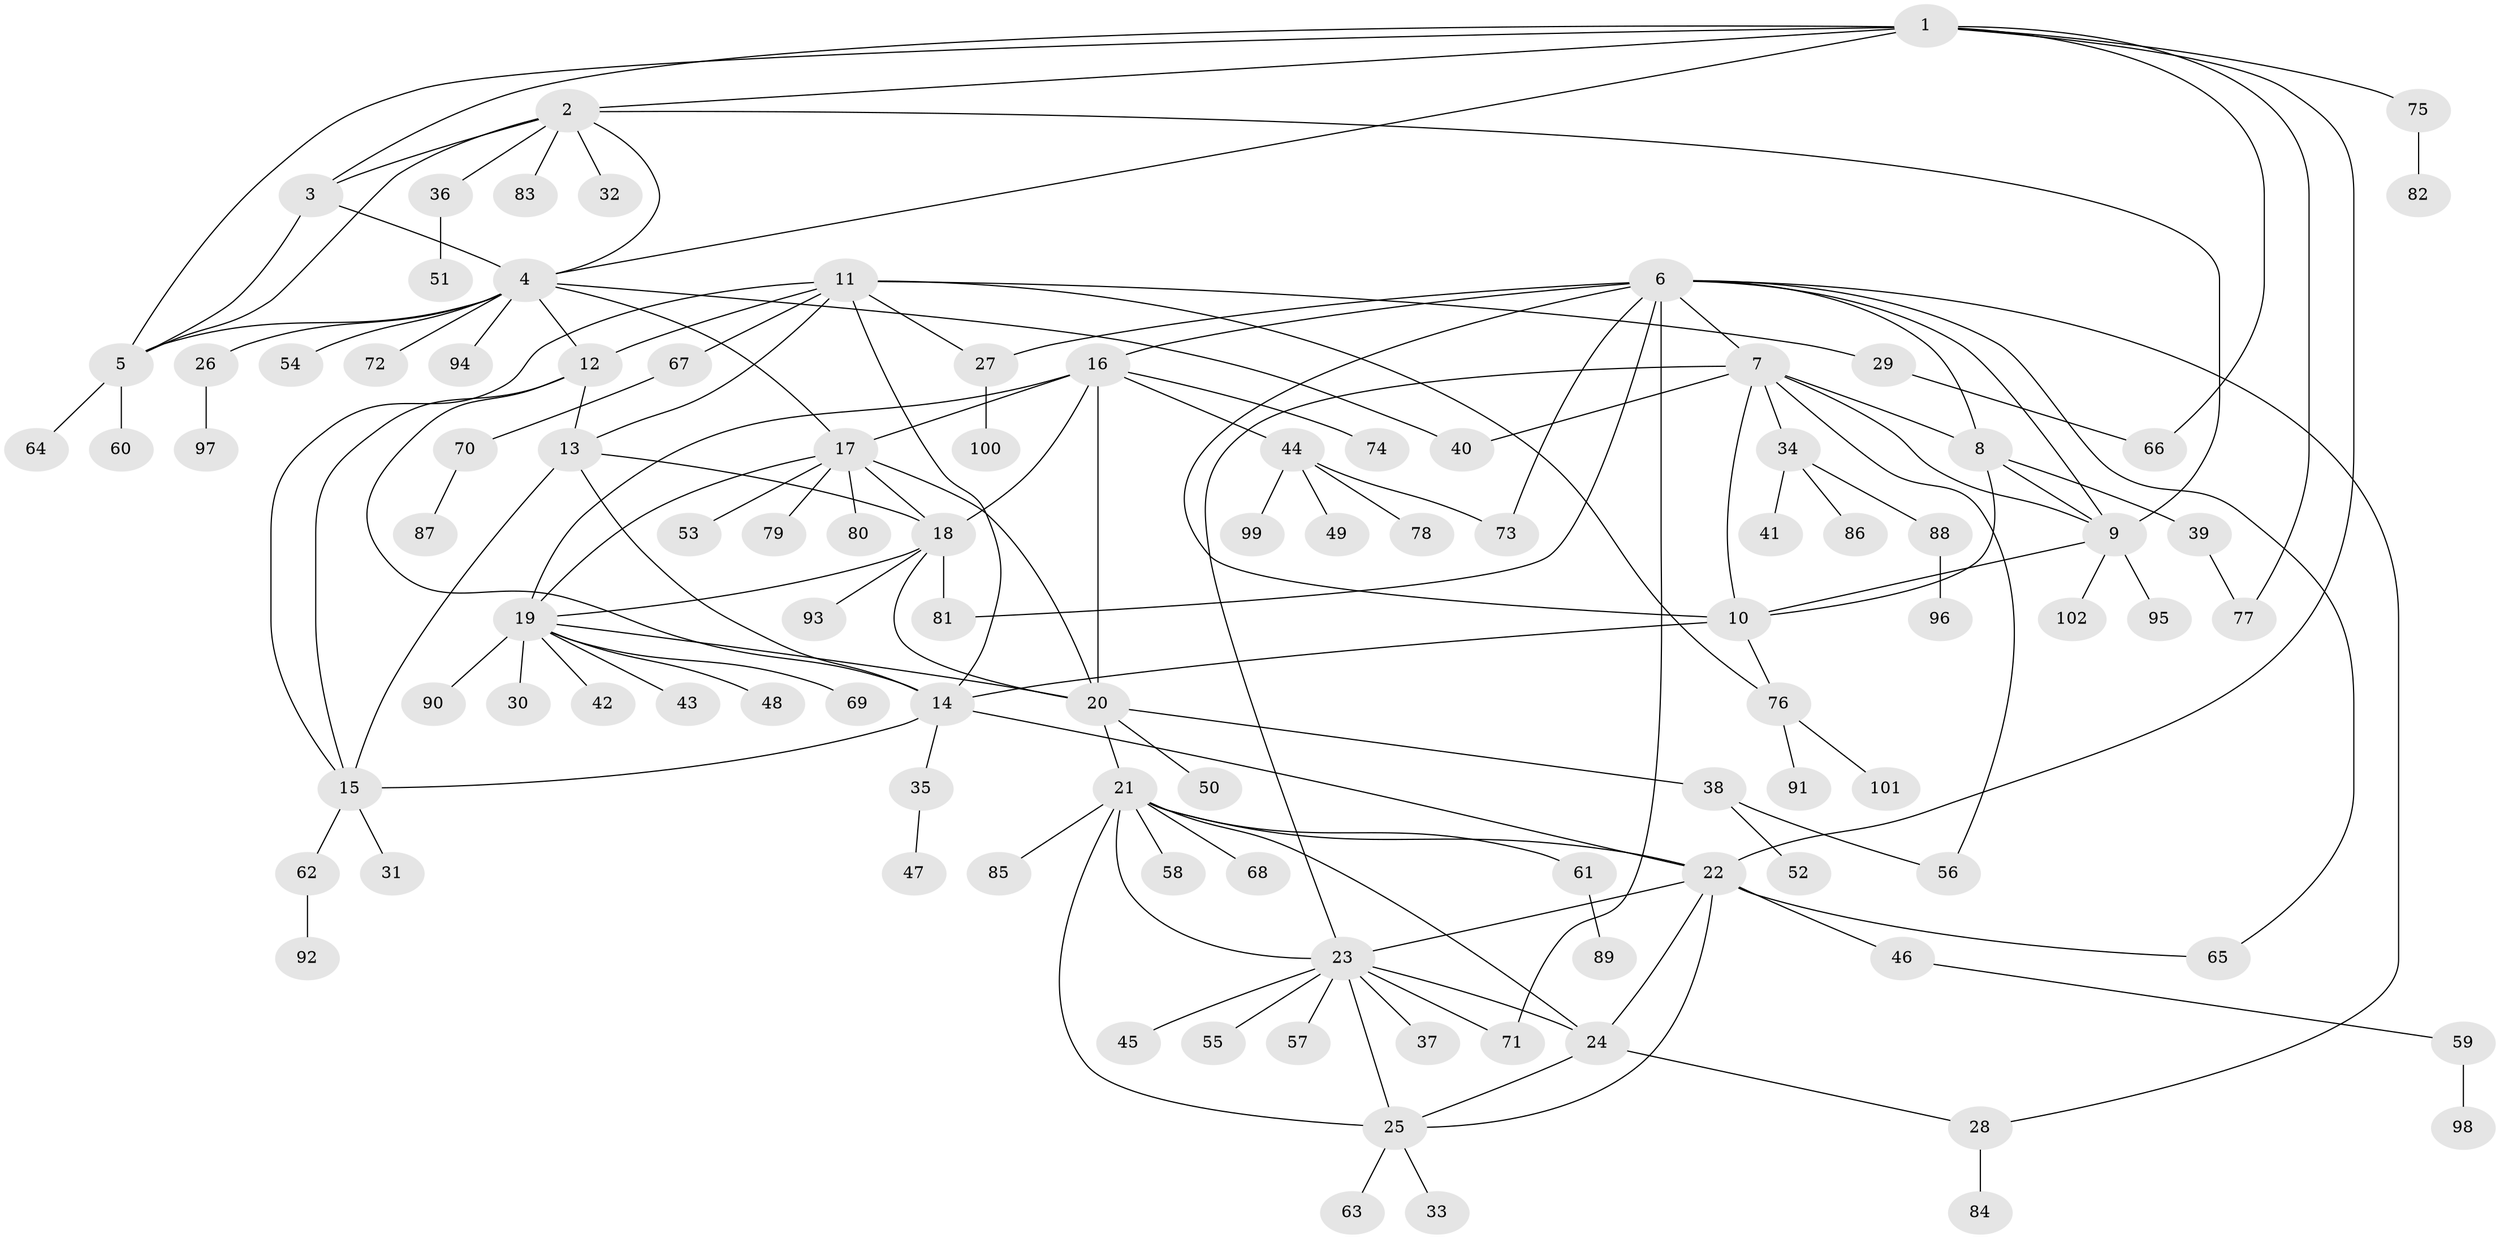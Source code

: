 // Generated by graph-tools (version 1.1) at 2025/56/03/09/25 04:56:05]
// undirected, 102 vertices, 148 edges
graph export_dot {
graph [start="1"]
  node [color=gray90,style=filled];
  1;
  2;
  3;
  4;
  5;
  6;
  7;
  8;
  9;
  10;
  11;
  12;
  13;
  14;
  15;
  16;
  17;
  18;
  19;
  20;
  21;
  22;
  23;
  24;
  25;
  26;
  27;
  28;
  29;
  30;
  31;
  32;
  33;
  34;
  35;
  36;
  37;
  38;
  39;
  40;
  41;
  42;
  43;
  44;
  45;
  46;
  47;
  48;
  49;
  50;
  51;
  52;
  53;
  54;
  55;
  56;
  57;
  58;
  59;
  60;
  61;
  62;
  63;
  64;
  65;
  66;
  67;
  68;
  69;
  70;
  71;
  72;
  73;
  74;
  75;
  76;
  77;
  78;
  79;
  80;
  81;
  82;
  83;
  84;
  85;
  86;
  87;
  88;
  89;
  90;
  91;
  92;
  93;
  94;
  95;
  96;
  97;
  98;
  99;
  100;
  101;
  102;
  1 -- 2;
  1 -- 3;
  1 -- 4;
  1 -- 5;
  1 -- 22;
  1 -- 66;
  1 -- 75;
  1 -- 77;
  2 -- 3;
  2 -- 4;
  2 -- 5;
  2 -- 9;
  2 -- 32;
  2 -- 36;
  2 -- 83;
  3 -- 4;
  3 -- 5;
  4 -- 5;
  4 -- 12;
  4 -- 17;
  4 -- 26;
  4 -- 40;
  4 -- 54;
  4 -- 72;
  4 -- 94;
  5 -- 60;
  5 -- 64;
  6 -- 7;
  6 -- 8;
  6 -- 9;
  6 -- 10;
  6 -- 16;
  6 -- 27;
  6 -- 28;
  6 -- 65;
  6 -- 71;
  6 -- 73;
  6 -- 81;
  7 -- 8;
  7 -- 9;
  7 -- 10;
  7 -- 23;
  7 -- 34;
  7 -- 40;
  7 -- 56;
  8 -- 9;
  8 -- 10;
  8 -- 39;
  9 -- 10;
  9 -- 95;
  9 -- 102;
  10 -- 14;
  10 -- 76;
  11 -- 12;
  11 -- 13;
  11 -- 14;
  11 -- 15;
  11 -- 27;
  11 -- 29;
  11 -- 67;
  11 -- 76;
  12 -- 13;
  12 -- 14;
  12 -- 15;
  13 -- 14;
  13 -- 15;
  13 -- 18;
  14 -- 15;
  14 -- 22;
  14 -- 35;
  15 -- 31;
  15 -- 62;
  16 -- 17;
  16 -- 18;
  16 -- 19;
  16 -- 20;
  16 -- 44;
  16 -- 74;
  17 -- 18;
  17 -- 19;
  17 -- 20;
  17 -- 53;
  17 -- 79;
  17 -- 80;
  18 -- 19;
  18 -- 20;
  18 -- 81;
  18 -- 93;
  19 -- 20;
  19 -- 30;
  19 -- 42;
  19 -- 43;
  19 -- 48;
  19 -- 69;
  19 -- 90;
  20 -- 21;
  20 -- 38;
  20 -- 50;
  21 -- 22;
  21 -- 23;
  21 -- 24;
  21 -- 25;
  21 -- 58;
  21 -- 61;
  21 -- 68;
  21 -- 85;
  22 -- 23;
  22 -- 24;
  22 -- 25;
  22 -- 46;
  22 -- 65;
  23 -- 24;
  23 -- 25;
  23 -- 37;
  23 -- 45;
  23 -- 55;
  23 -- 57;
  23 -- 71;
  24 -- 25;
  24 -- 28;
  25 -- 33;
  25 -- 63;
  26 -- 97;
  27 -- 100;
  28 -- 84;
  29 -- 66;
  34 -- 41;
  34 -- 86;
  34 -- 88;
  35 -- 47;
  36 -- 51;
  38 -- 52;
  38 -- 56;
  39 -- 77;
  44 -- 49;
  44 -- 73;
  44 -- 78;
  44 -- 99;
  46 -- 59;
  59 -- 98;
  61 -- 89;
  62 -- 92;
  67 -- 70;
  70 -- 87;
  75 -- 82;
  76 -- 91;
  76 -- 101;
  88 -- 96;
}

